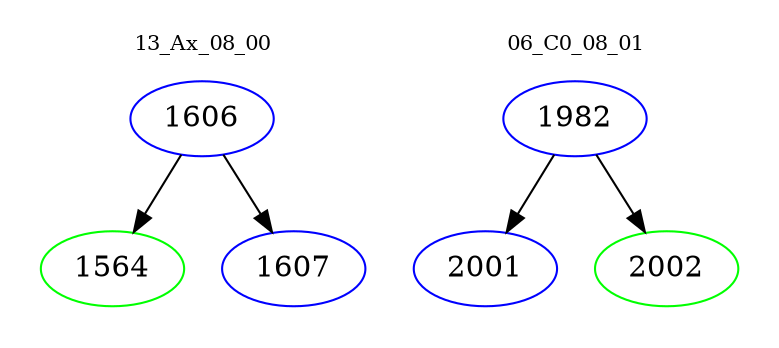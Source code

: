digraph{
subgraph cluster_0 {
color = white
label = "13_Ax_08_00";
fontsize=10;
T0_1606 [label="1606", color="blue"]
T0_1606 -> T0_1564 [color="black"]
T0_1564 [label="1564", color="green"]
T0_1606 -> T0_1607 [color="black"]
T0_1607 [label="1607", color="blue"]
}
subgraph cluster_1 {
color = white
label = "06_C0_08_01";
fontsize=10;
T1_1982 [label="1982", color="blue"]
T1_1982 -> T1_2001 [color="black"]
T1_2001 [label="2001", color="blue"]
T1_1982 -> T1_2002 [color="black"]
T1_2002 [label="2002", color="green"]
}
}
